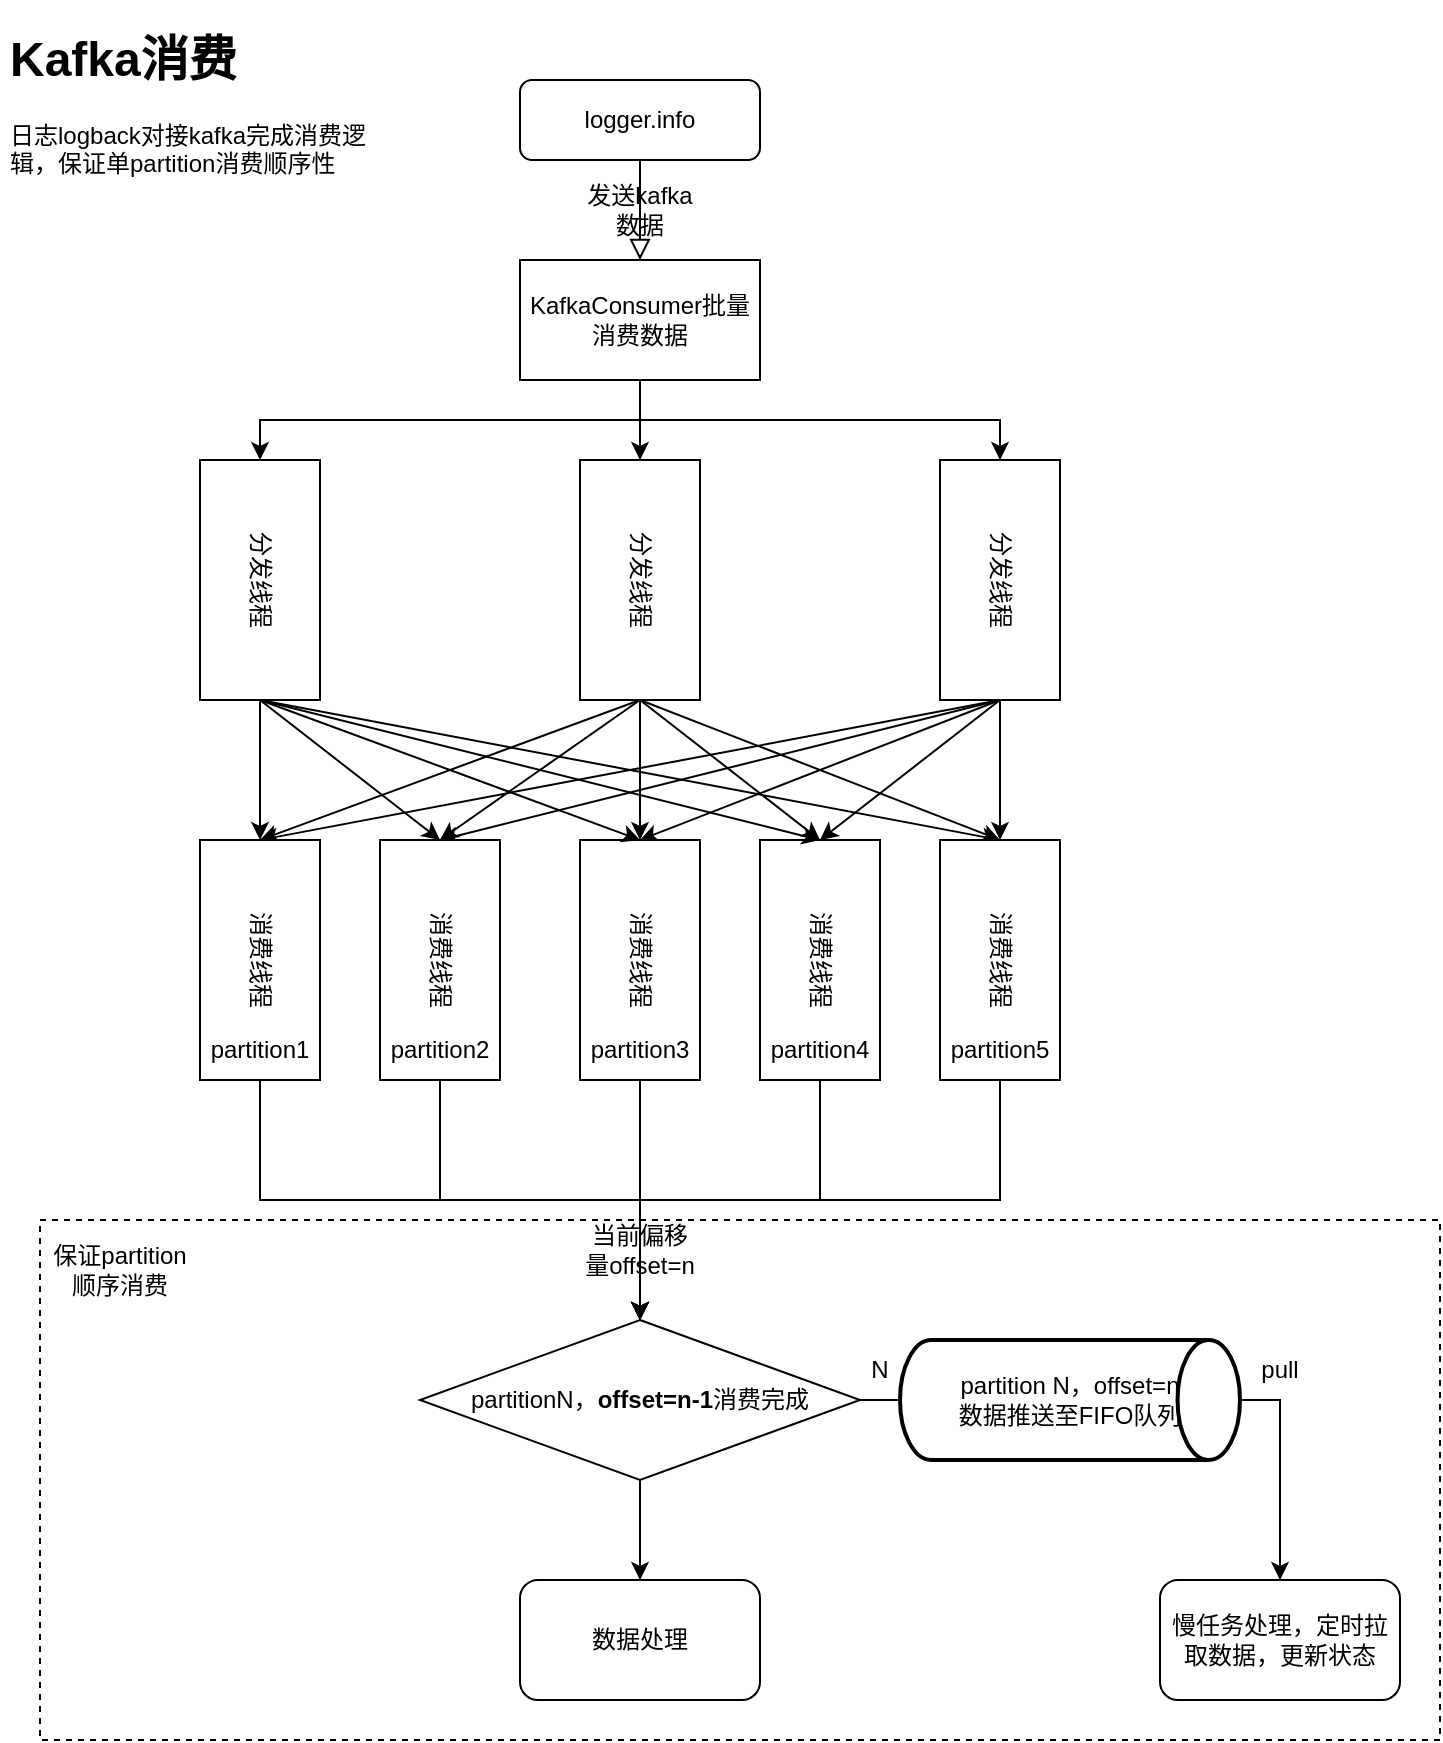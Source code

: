 <mxfile version="21.0.6" type="github">
  <diagram id="C5RBs43oDa-KdzZeNtuy" name="Page-1">
    <mxGraphModel dx="1434" dy="756" grid="1" gridSize="10" guides="1" tooltips="1" connect="1" arrows="1" fold="1" page="1" pageScale="1" pageWidth="827" pageHeight="1169" math="0" shadow="0">
      <root>
        <mxCell id="WIyWlLk6GJQsqaUBKTNV-0" />
        <mxCell id="WIyWlLk6GJQsqaUBKTNV-1" parent="WIyWlLk6GJQsqaUBKTNV-0" />
        <mxCell id="pOX3ojqlP_ocPjnkbAkA-71" value="" style="rounded=0;whiteSpace=wrap;html=1;dashed=1;" vertex="1" parent="WIyWlLk6GJQsqaUBKTNV-1">
          <mxGeometry x="40" y="620" width="700" height="260" as="geometry" />
        </mxCell>
        <mxCell id="WIyWlLk6GJQsqaUBKTNV-2" value="" style="rounded=0;html=1;jettySize=auto;orthogonalLoop=1;fontSize=11;endArrow=block;endFill=0;endSize=8;strokeWidth=1;shadow=0;labelBackgroundColor=none;edgeStyle=orthogonalEdgeStyle;" parent="WIyWlLk6GJQsqaUBKTNV-1" source="WIyWlLk6GJQsqaUBKTNV-3" edge="1">
          <mxGeometry relative="1" as="geometry">
            <mxPoint x="340" y="140" as="targetPoint" />
          </mxGeometry>
        </mxCell>
        <mxCell id="WIyWlLk6GJQsqaUBKTNV-3" value="logger.info" style="rounded=1;whiteSpace=wrap;html=1;fontSize=12;glass=0;strokeWidth=1;shadow=0;" parent="WIyWlLk6GJQsqaUBKTNV-1" vertex="1">
          <mxGeometry x="280" y="50" width="120" height="40" as="geometry" />
        </mxCell>
        <mxCell id="pOX3ojqlP_ocPjnkbAkA-8" style="edgeStyle=orthogonalEdgeStyle;rounded=0;orthogonalLoop=1;jettySize=auto;html=1;exitX=0.5;exitY=1;exitDx=0;exitDy=0;entryX=0;entryY=0.5;entryDx=0;entryDy=0;" edge="1" parent="WIyWlLk6GJQsqaUBKTNV-1" source="pOX3ojqlP_ocPjnkbAkA-0" target="pOX3ojqlP_ocPjnkbAkA-3">
          <mxGeometry relative="1" as="geometry" />
        </mxCell>
        <mxCell id="pOX3ojqlP_ocPjnkbAkA-9" style="edgeStyle=orthogonalEdgeStyle;rounded=0;orthogonalLoop=1;jettySize=auto;html=1;exitX=0.5;exitY=1;exitDx=0;exitDy=0;entryX=0;entryY=0.5;entryDx=0;entryDy=0;" edge="1" parent="WIyWlLk6GJQsqaUBKTNV-1" source="pOX3ojqlP_ocPjnkbAkA-0" target="pOX3ojqlP_ocPjnkbAkA-4">
          <mxGeometry relative="1" as="geometry" />
        </mxCell>
        <mxCell id="pOX3ojqlP_ocPjnkbAkA-10" style="edgeStyle=orthogonalEdgeStyle;rounded=0;orthogonalLoop=1;jettySize=auto;html=1;exitX=0.5;exitY=1;exitDx=0;exitDy=0;entryX=0;entryY=0.5;entryDx=0;entryDy=0;" edge="1" parent="WIyWlLk6GJQsqaUBKTNV-1" source="pOX3ojqlP_ocPjnkbAkA-0" target="pOX3ojqlP_ocPjnkbAkA-5">
          <mxGeometry relative="1" as="geometry" />
        </mxCell>
        <mxCell id="pOX3ojqlP_ocPjnkbAkA-0" value="KafkaConsumer批量消费数据" style="rounded=0;whiteSpace=wrap;html=1;" vertex="1" parent="WIyWlLk6GJQsqaUBKTNV-1">
          <mxGeometry x="280" y="140" width="120" height="60" as="geometry" />
        </mxCell>
        <mxCell id="pOX3ojqlP_ocPjnkbAkA-2" value="发送kafka数据" style="text;html=1;strokeColor=none;fillColor=none;align=center;verticalAlign=middle;whiteSpace=wrap;rounded=0;" vertex="1" parent="WIyWlLk6GJQsqaUBKTNV-1">
          <mxGeometry x="310" y="100" width="60" height="30" as="geometry" />
        </mxCell>
        <mxCell id="pOX3ojqlP_ocPjnkbAkA-21" style="rounded=0;orthogonalLoop=1;jettySize=auto;html=1;exitX=1;exitY=0.5;exitDx=0;exitDy=0;entryX=0;entryY=0.5;entryDx=0;entryDy=0;" edge="1" parent="WIyWlLk6GJQsqaUBKTNV-1" source="pOX3ojqlP_ocPjnkbAkA-3" target="pOX3ojqlP_ocPjnkbAkA-16">
          <mxGeometry relative="1" as="geometry" />
        </mxCell>
        <mxCell id="pOX3ojqlP_ocPjnkbAkA-30" style="rounded=0;orthogonalLoop=1;jettySize=auto;html=1;exitX=1;exitY=0.5;exitDx=0;exitDy=0;entryX=0;entryY=0.5;entryDx=0;entryDy=0;" edge="1" parent="WIyWlLk6GJQsqaUBKTNV-1" source="pOX3ojqlP_ocPjnkbAkA-3" target="pOX3ojqlP_ocPjnkbAkA-17">
          <mxGeometry relative="1" as="geometry" />
        </mxCell>
        <mxCell id="pOX3ojqlP_ocPjnkbAkA-3" value="分发线程" style="rounded=0;whiteSpace=wrap;html=1;rotation=90;" vertex="1" parent="WIyWlLk6GJQsqaUBKTNV-1">
          <mxGeometry x="90" y="270" width="120" height="60" as="geometry" />
        </mxCell>
        <mxCell id="pOX3ojqlP_ocPjnkbAkA-31" style="rounded=0;orthogonalLoop=1;jettySize=auto;html=1;exitX=1;exitY=0.5;exitDx=0;exitDy=0;entryX=0;entryY=0.5;entryDx=0;entryDy=0;" edge="1" parent="WIyWlLk6GJQsqaUBKTNV-1" source="pOX3ojqlP_ocPjnkbAkA-4" target="pOX3ojqlP_ocPjnkbAkA-16">
          <mxGeometry relative="1" as="geometry" />
        </mxCell>
        <mxCell id="pOX3ojqlP_ocPjnkbAkA-32" style="rounded=0;orthogonalLoop=1;jettySize=auto;html=1;exitX=1;exitY=0.5;exitDx=0;exitDy=0;entryX=0;entryY=0.5;entryDx=0;entryDy=0;" edge="1" parent="WIyWlLk6GJQsqaUBKTNV-1" source="pOX3ojqlP_ocPjnkbAkA-4" target="pOX3ojqlP_ocPjnkbAkA-19">
          <mxGeometry relative="1" as="geometry" />
        </mxCell>
        <mxCell id="pOX3ojqlP_ocPjnkbAkA-33" style="rounded=0;orthogonalLoop=1;jettySize=auto;html=1;exitX=1;exitY=0.5;exitDx=0;exitDy=0;" edge="1" parent="WIyWlLk6GJQsqaUBKTNV-1" source="pOX3ojqlP_ocPjnkbAkA-4">
          <mxGeometry relative="1" as="geometry">
            <mxPoint x="340" y="430" as="targetPoint" />
          </mxGeometry>
        </mxCell>
        <mxCell id="pOX3ojqlP_ocPjnkbAkA-34" style="rounded=0;orthogonalLoop=1;jettySize=auto;html=1;exitX=1;exitY=0.5;exitDx=0;exitDy=0;entryX=0;entryY=0.5;entryDx=0;entryDy=0;" edge="1" parent="WIyWlLk6GJQsqaUBKTNV-1" source="pOX3ojqlP_ocPjnkbAkA-4" target="pOX3ojqlP_ocPjnkbAkA-18">
          <mxGeometry relative="1" as="geometry" />
        </mxCell>
        <mxCell id="pOX3ojqlP_ocPjnkbAkA-35" style="rounded=0;orthogonalLoop=1;jettySize=auto;html=1;exitX=1;exitY=0.5;exitDx=0;exitDy=0;entryX=0;entryY=0.5;entryDx=0;entryDy=0;" edge="1" parent="WIyWlLk6GJQsqaUBKTNV-1" source="pOX3ojqlP_ocPjnkbAkA-4" target="pOX3ojqlP_ocPjnkbAkA-17">
          <mxGeometry relative="1" as="geometry" />
        </mxCell>
        <mxCell id="pOX3ojqlP_ocPjnkbAkA-4" value="分发线程" style="rounded=0;whiteSpace=wrap;html=1;rotation=90;" vertex="1" parent="WIyWlLk6GJQsqaUBKTNV-1">
          <mxGeometry x="280" y="270" width="120" height="60" as="geometry" />
        </mxCell>
        <mxCell id="pOX3ojqlP_ocPjnkbAkA-36" style="rounded=0;orthogonalLoop=1;jettySize=auto;html=1;exitX=1;exitY=0.5;exitDx=0;exitDy=0;entryX=0;entryY=0.5;entryDx=0;entryDy=0;" edge="1" parent="WIyWlLk6GJQsqaUBKTNV-1" source="pOX3ojqlP_ocPjnkbAkA-5" target="pOX3ojqlP_ocPjnkbAkA-16">
          <mxGeometry relative="1" as="geometry" />
        </mxCell>
        <mxCell id="pOX3ojqlP_ocPjnkbAkA-37" style="rounded=0;orthogonalLoop=1;jettySize=auto;html=1;exitX=1;exitY=0.5;exitDx=0;exitDy=0;entryX=0;entryY=0.5;entryDx=0;entryDy=0;" edge="1" parent="WIyWlLk6GJQsqaUBKTNV-1" source="pOX3ojqlP_ocPjnkbAkA-5" target="pOX3ojqlP_ocPjnkbAkA-19">
          <mxGeometry relative="1" as="geometry" />
        </mxCell>
        <mxCell id="pOX3ojqlP_ocPjnkbAkA-38" style="rounded=0;orthogonalLoop=1;jettySize=auto;html=1;exitX=1;exitY=0.5;exitDx=0;exitDy=0;entryX=0;entryY=0.5;entryDx=0;entryDy=0;" edge="1" parent="WIyWlLk6GJQsqaUBKTNV-1" source="pOX3ojqlP_ocPjnkbAkA-5" target="pOX3ojqlP_ocPjnkbAkA-20">
          <mxGeometry relative="1" as="geometry" />
        </mxCell>
        <mxCell id="pOX3ojqlP_ocPjnkbAkA-46" style="rounded=0;orthogonalLoop=1;jettySize=auto;html=1;exitX=1;exitY=0.5;exitDx=0;exitDy=0;" edge="1" parent="WIyWlLk6GJQsqaUBKTNV-1" source="pOX3ojqlP_ocPjnkbAkA-5">
          <mxGeometry relative="1" as="geometry">
            <mxPoint x="430" y="430" as="targetPoint" />
          </mxGeometry>
        </mxCell>
        <mxCell id="pOX3ojqlP_ocPjnkbAkA-47" style="edgeStyle=orthogonalEdgeStyle;rounded=0;orthogonalLoop=1;jettySize=auto;html=1;exitX=1;exitY=0.5;exitDx=0;exitDy=0;" edge="1" parent="WIyWlLk6GJQsqaUBKTNV-1" source="pOX3ojqlP_ocPjnkbAkA-5">
          <mxGeometry relative="1" as="geometry">
            <mxPoint x="520" y="430" as="targetPoint" />
          </mxGeometry>
        </mxCell>
        <mxCell id="pOX3ojqlP_ocPjnkbAkA-5" value="分发线程" style="rounded=0;whiteSpace=wrap;html=1;rotation=90;" vertex="1" parent="WIyWlLk6GJQsqaUBKTNV-1">
          <mxGeometry x="460" y="270" width="120" height="60" as="geometry" />
        </mxCell>
        <mxCell id="pOX3ojqlP_ocPjnkbAkA-16" value="消费线程" style="rounded=0;rotation=90;whiteSpace=wrap;html=1;align=center;" vertex="1" parent="WIyWlLk6GJQsqaUBKTNV-1">
          <mxGeometry x="90" y="460" width="120" height="60" as="geometry" />
        </mxCell>
        <mxCell id="pOX3ojqlP_ocPjnkbAkA-17" value="消费线程" style="rounded=0;whiteSpace=wrap;html=1;rotation=90;" vertex="1" parent="WIyWlLk6GJQsqaUBKTNV-1">
          <mxGeometry x="460" y="460" width="120" height="60" as="geometry" />
        </mxCell>
        <mxCell id="pOX3ojqlP_ocPjnkbAkA-18" value="消费线程" style="rounded=0;whiteSpace=wrap;html=1;rotation=90;" vertex="1" parent="WIyWlLk6GJQsqaUBKTNV-1">
          <mxGeometry x="370" y="460" width="120" height="60" as="geometry" />
        </mxCell>
        <mxCell id="pOX3ojqlP_ocPjnkbAkA-19" value="消费线程" style="rounded=0;whiteSpace=wrap;html=1;rotation=90;" vertex="1" parent="WIyWlLk6GJQsqaUBKTNV-1">
          <mxGeometry x="180" y="460" width="120" height="60" as="geometry" />
        </mxCell>
        <mxCell id="pOX3ojqlP_ocPjnkbAkA-20" value="消费线程" style="rounded=0;whiteSpace=wrap;html=1;rotation=90;" vertex="1" parent="WIyWlLk6GJQsqaUBKTNV-1">
          <mxGeometry x="280" y="460" width="120" height="60" as="geometry" />
        </mxCell>
        <mxCell id="pOX3ojqlP_ocPjnkbAkA-23" value="" style="endArrow=classic;html=1;rounded=0;exitX=1;exitY=0.5;exitDx=0;exitDy=0;entryX=0;entryY=0.5;entryDx=0;entryDy=0;" edge="1" parent="WIyWlLk6GJQsqaUBKTNV-1" source="pOX3ojqlP_ocPjnkbAkA-3" target="pOX3ojqlP_ocPjnkbAkA-19">
          <mxGeometry width="50" height="50" relative="1" as="geometry">
            <mxPoint x="390" y="400" as="sourcePoint" />
            <mxPoint x="440" y="350" as="targetPoint" />
          </mxGeometry>
        </mxCell>
        <mxCell id="pOX3ojqlP_ocPjnkbAkA-25" value="" style="endArrow=classic;html=1;rounded=0;entryX=0;entryY=0.5;entryDx=0;entryDy=0;" edge="1" parent="WIyWlLk6GJQsqaUBKTNV-1" target="pOX3ojqlP_ocPjnkbAkA-20">
          <mxGeometry width="50" height="50" relative="1" as="geometry">
            <mxPoint x="150" y="360" as="sourcePoint" />
            <mxPoint x="250" y="440" as="targetPoint" />
          </mxGeometry>
        </mxCell>
        <mxCell id="pOX3ojqlP_ocPjnkbAkA-29" value="" style="endArrow=classic;html=1;rounded=0;entryX=0;entryY=0.5;entryDx=0;entryDy=0;" edge="1" parent="WIyWlLk6GJQsqaUBKTNV-1" target="pOX3ojqlP_ocPjnkbAkA-18">
          <mxGeometry width="50" height="50" relative="1" as="geometry">
            <mxPoint x="150" y="360" as="sourcePoint" />
            <mxPoint x="440" y="350" as="targetPoint" />
          </mxGeometry>
        </mxCell>
        <mxCell id="pOX3ojqlP_ocPjnkbAkA-60" style="edgeStyle=orthogonalEdgeStyle;rounded=0;orthogonalLoop=1;jettySize=auto;html=1;exitX=0.5;exitY=1;exitDx=0;exitDy=0;entryX=0.5;entryY=0;entryDx=0;entryDy=0;" edge="1" parent="WIyWlLk6GJQsqaUBKTNV-1" source="pOX3ojqlP_ocPjnkbAkA-48" target="pOX3ojqlP_ocPjnkbAkA-53">
          <mxGeometry relative="1" as="geometry" />
        </mxCell>
        <mxCell id="pOX3ojqlP_ocPjnkbAkA-48" value="partition5" style="text;html=1;strokeColor=none;fillColor=none;align=center;verticalAlign=middle;whiteSpace=wrap;rounded=0;" vertex="1" parent="WIyWlLk6GJQsqaUBKTNV-1">
          <mxGeometry x="490" y="520" width="60" height="30" as="geometry" />
        </mxCell>
        <mxCell id="pOX3ojqlP_ocPjnkbAkA-59" style="edgeStyle=orthogonalEdgeStyle;rounded=0;orthogonalLoop=1;jettySize=auto;html=1;exitX=0.5;exitY=1;exitDx=0;exitDy=0;entryX=0.5;entryY=0;entryDx=0;entryDy=0;" edge="1" parent="WIyWlLk6GJQsqaUBKTNV-1" source="pOX3ojqlP_ocPjnkbAkA-49" target="pOX3ojqlP_ocPjnkbAkA-53">
          <mxGeometry relative="1" as="geometry" />
        </mxCell>
        <mxCell id="pOX3ojqlP_ocPjnkbAkA-49" value="partition4" style="text;html=1;strokeColor=none;fillColor=none;align=center;verticalAlign=middle;whiteSpace=wrap;rounded=0;" vertex="1" parent="WIyWlLk6GJQsqaUBKTNV-1">
          <mxGeometry x="400" y="520" width="60" height="30" as="geometry" />
        </mxCell>
        <mxCell id="pOX3ojqlP_ocPjnkbAkA-58" style="edgeStyle=orthogonalEdgeStyle;rounded=0;orthogonalLoop=1;jettySize=auto;html=1;exitX=0.5;exitY=1;exitDx=0;exitDy=0;entryX=0.5;entryY=0;entryDx=0;entryDy=0;" edge="1" parent="WIyWlLk6GJQsqaUBKTNV-1" source="pOX3ojqlP_ocPjnkbAkA-50" target="pOX3ojqlP_ocPjnkbAkA-53">
          <mxGeometry relative="1" as="geometry">
            <mxPoint x="340" y="650" as="targetPoint" />
          </mxGeometry>
        </mxCell>
        <mxCell id="pOX3ojqlP_ocPjnkbAkA-50" value="partition3" style="text;html=1;strokeColor=none;fillColor=none;align=center;verticalAlign=middle;whiteSpace=wrap;rounded=0;" vertex="1" parent="WIyWlLk6GJQsqaUBKTNV-1">
          <mxGeometry x="310" y="520" width="60" height="30" as="geometry" />
        </mxCell>
        <mxCell id="pOX3ojqlP_ocPjnkbAkA-55" style="edgeStyle=orthogonalEdgeStyle;rounded=0;orthogonalLoop=1;jettySize=auto;html=1;exitX=0.5;exitY=1;exitDx=0;exitDy=0;entryX=0.5;entryY=0;entryDx=0;entryDy=0;" edge="1" parent="WIyWlLk6GJQsqaUBKTNV-1" source="pOX3ojqlP_ocPjnkbAkA-51" target="pOX3ojqlP_ocPjnkbAkA-53">
          <mxGeometry relative="1" as="geometry">
            <mxPoint x="340" y="650" as="targetPoint" />
          </mxGeometry>
        </mxCell>
        <mxCell id="pOX3ojqlP_ocPjnkbAkA-51" value="partition2" style="text;html=1;strokeColor=none;fillColor=none;align=center;verticalAlign=middle;whiteSpace=wrap;rounded=0;" vertex="1" parent="WIyWlLk6GJQsqaUBKTNV-1">
          <mxGeometry x="210" y="520" width="60" height="30" as="geometry" />
        </mxCell>
        <mxCell id="pOX3ojqlP_ocPjnkbAkA-54" style="edgeStyle=orthogonalEdgeStyle;rounded=0;orthogonalLoop=1;jettySize=auto;html=1;exitX=0.5;exitY=1;exitDx=0;exitDy=0;" edge="1" parent="WIyWlLk6GJQsqaUBKTNV-1" source="pOX3ojqlP_ocPjnkbAkA-52" target="pOX3ojqlP_ocPjnkbAkA-53">
          <mxGeometry relative="1" as="geometry" />
        </mxCell>
        <mxCell id="pOX3ojqlP_ocPjnkbAkA-52" value="partition1" style="text;html=1;strokeColor=none;fillColor=none;align=center;verticalAlign=middle;whiteSpace=wrap;rounded=0;" vertex="1" parent="WIyWlLk6GJQsqaUBKTNV-1">
          <mxGeometry x="120" y="520" width="60" height="30" as="geometry" />
        </mxCell>
        <mxCell id="pOX3ojqlP_ocPjnkbAkA-63" style="edgeStyle=orthogonalEdgeStyle;rounded=0;orthogonalLoop=1;jettySize=auto;html=1;exitX=1;exitY=0.5;exitDx=0;exitDy=0;" edge="1" parent="WIyWlLk6GJQsqaUBKTNV-1" source="pOX3ojqlP_ocPjnkbAkA-53">
          <mxGeometry relative="1" as="geometry">
            <mxPoint x="500" y="710" as="targetPoint" />
          </mxGeometry>
        </mxCell>
        <mxCell id="pOX3ojqlP_ocPjnkbAkA-69" style="edgeStyle=orthogonalEdgeStyle;rounded=0;orthogonalLoop=1;jettySize=auto;html=1;exitX=0.5;exitY=1;exitDx=0;exitDy=0;entryX=0.5;entryY=0;entryDx=0;entryDy=0;" edge="1" parent="WIyWlLk6GJQsqaUBKTNV-1" source="pOX3ojqlP_ocPjnkbAkA-53">
          <mxGeometry relative="1" as="geometry">
            <mxPoint x="340" y="800" as="targetPoint" />
          </mxGeometry>
        </mxCell>
        <mxCell id="pOX3ojqlP_ocPjnkbAkA-53" value="partitionN，&lt;b&gt;offset=n-1&lt;/b&gt;消费完成" style="rhombus;whiteSpace=wrap;html=1;" vertex="1" parent="WIyWlLk6GJQsqaUBKTNV-1">
          <mxGeometry x="230" y="670" width="220" height="80" as="geometry" />
        </mxCell>
        <mxCell id="pOX3ojqlP_ocPjnkbAkA-61" value="当前偏移量offset=n" style="text;html=1;strokeColor=none;fillColor=none;align=center;verticalAlign=middle;whiteSpace=wrap;rounded=0;" vertex="1" parent="WIyWlLk6GJQsqaUBKTNV-1">
          <mxGeometry x="310" y="620" width="60" height="30" as="geometry" />
        </mxCell>
        <mxCell id="pOX3ojqlP_ocPjnkbAkA-67" style="edgeStyle=orthogonalEdgeStyle;rounded=0;orthogonalLoop=1;jettySize=auto;html=1;exitX=1;exitY=0.5;exitDx=0;exitDy=0;exitPerimeter=0;entryX=0.5;entryY=0;entryDx=0;entryDy=0;" edge="1" parent="WIyWlLk6GJQsqaUBKTNV-1" source="pOX3ojqlP_ocPjnkbAkA-64" target="pOX3ojqlP_ocPjnkbAkA-66">
          <mxGeometry relative="1" as="geometry" />
        </mxCell>
        <mxCell id="pOX3ojqlP_ocPjnkbAkA-64" value="partition N，offset=n&lt;br&gt;数据推送至FIFO队列" style="strokeWidth=2;html=1;shape=mxgraph.flowchart.direct_data;whiteSpace=wrap;" vertex="1" parent="WIyWlLk6GJQsqaUBKTNV-1">
          <mxGeometry x="470" y="680" width="170" height="60" as="geometry" />
        </mxCell>
        <mxCell id="pOX3ojqlP_ocPjnkbAkA-65" value="N" style="text;html=1;strokeColor=none;fillColor=none;align=center;verticalAlign=middle;whiteSpace=wrap;rounded=0;" vertex="1" parent="WIyWlLk6GJQsqaUBKTNV-1">
          <mxGeometry x="430" y="680" width="60" height="30" as="geometry" />
        </mxCell>
        <mxCell id="pOX3ojqlP_ocPjnkbAkA-66" value="慢任务处理，定时拉取数据，更新状态" style="rounded=1;whiteSpace=wrap;html=1;" vertex="1" parent="WIyWlLk6GJQsqaUBKTNV-1">
          <mxGeometry x="600" y="800" width="120" height="60" as="geometry" />
        </mxCell>
        <mxCell id="pOX3ojqlP_ocPjnkbAkA-68" value="pull" style="text;html=1;strokeColor=none;fillColor=none;align=center;verticalAlign=middle;whiteSpace=wrap;rounded=0;" vertex="1" parent="WIyWlLk6GJQsqaUBKTNV-1">
          <mxGeometry x="630" y="680" width="60" height="30" as="geometry" />
        </mxCell>
        <mxCell id="pOX3ojqlP_ocPjnkbAkA-70" value="数据处理" style="rounded=1;whiteSpace=wrap;html=1;" vertex="1" parent="WIyWlLk6GJQsqaUBKTNV-1">
          <mxGeometry x="280" y="800" width="120" height="60" as="geometry" />
        </mxCell>
        <mxCell id="pOX3ojqlP_ocPjnkbAkA-73" value="保证partition顺序消费" style="text;html=1;strokeColor=none;fillColor=none;align=center;verticalAlign=middle;whiteSpace=wrap;rounded=0;" vertex="1" parent="WIyWlLk6GJQsqaUBKTNV-1">
          <mxGeometry x="40" y="630" width="80" height="30" as="geometry" />
        </mxCell>
        <mxCell id="pOX3ojqlP_ocPjnkbAkA-74" value="&lt;h1&gt;Kafka消费&lt;/h1&gt;&lt;p&gt;日志logback对接kafka完成消费逻辑，保证单partition消费顺序性&lt;/p&gt;" style="text;html=1;strokeColor=none;fillColor=none;spacing=5;spacingTop=-20;whiteSpace=wrap;overflow=hidden;rounded=0;" vertex="1" parent="WIyWlLk6GJQsqaUBKTNV-1">
          <mxGeometry x="20" y="20" width="190" height="120" as="geometry" />
        </mxCell>
      </root>
    </mxGraphModel>
  </diagram>
</mxfile>
